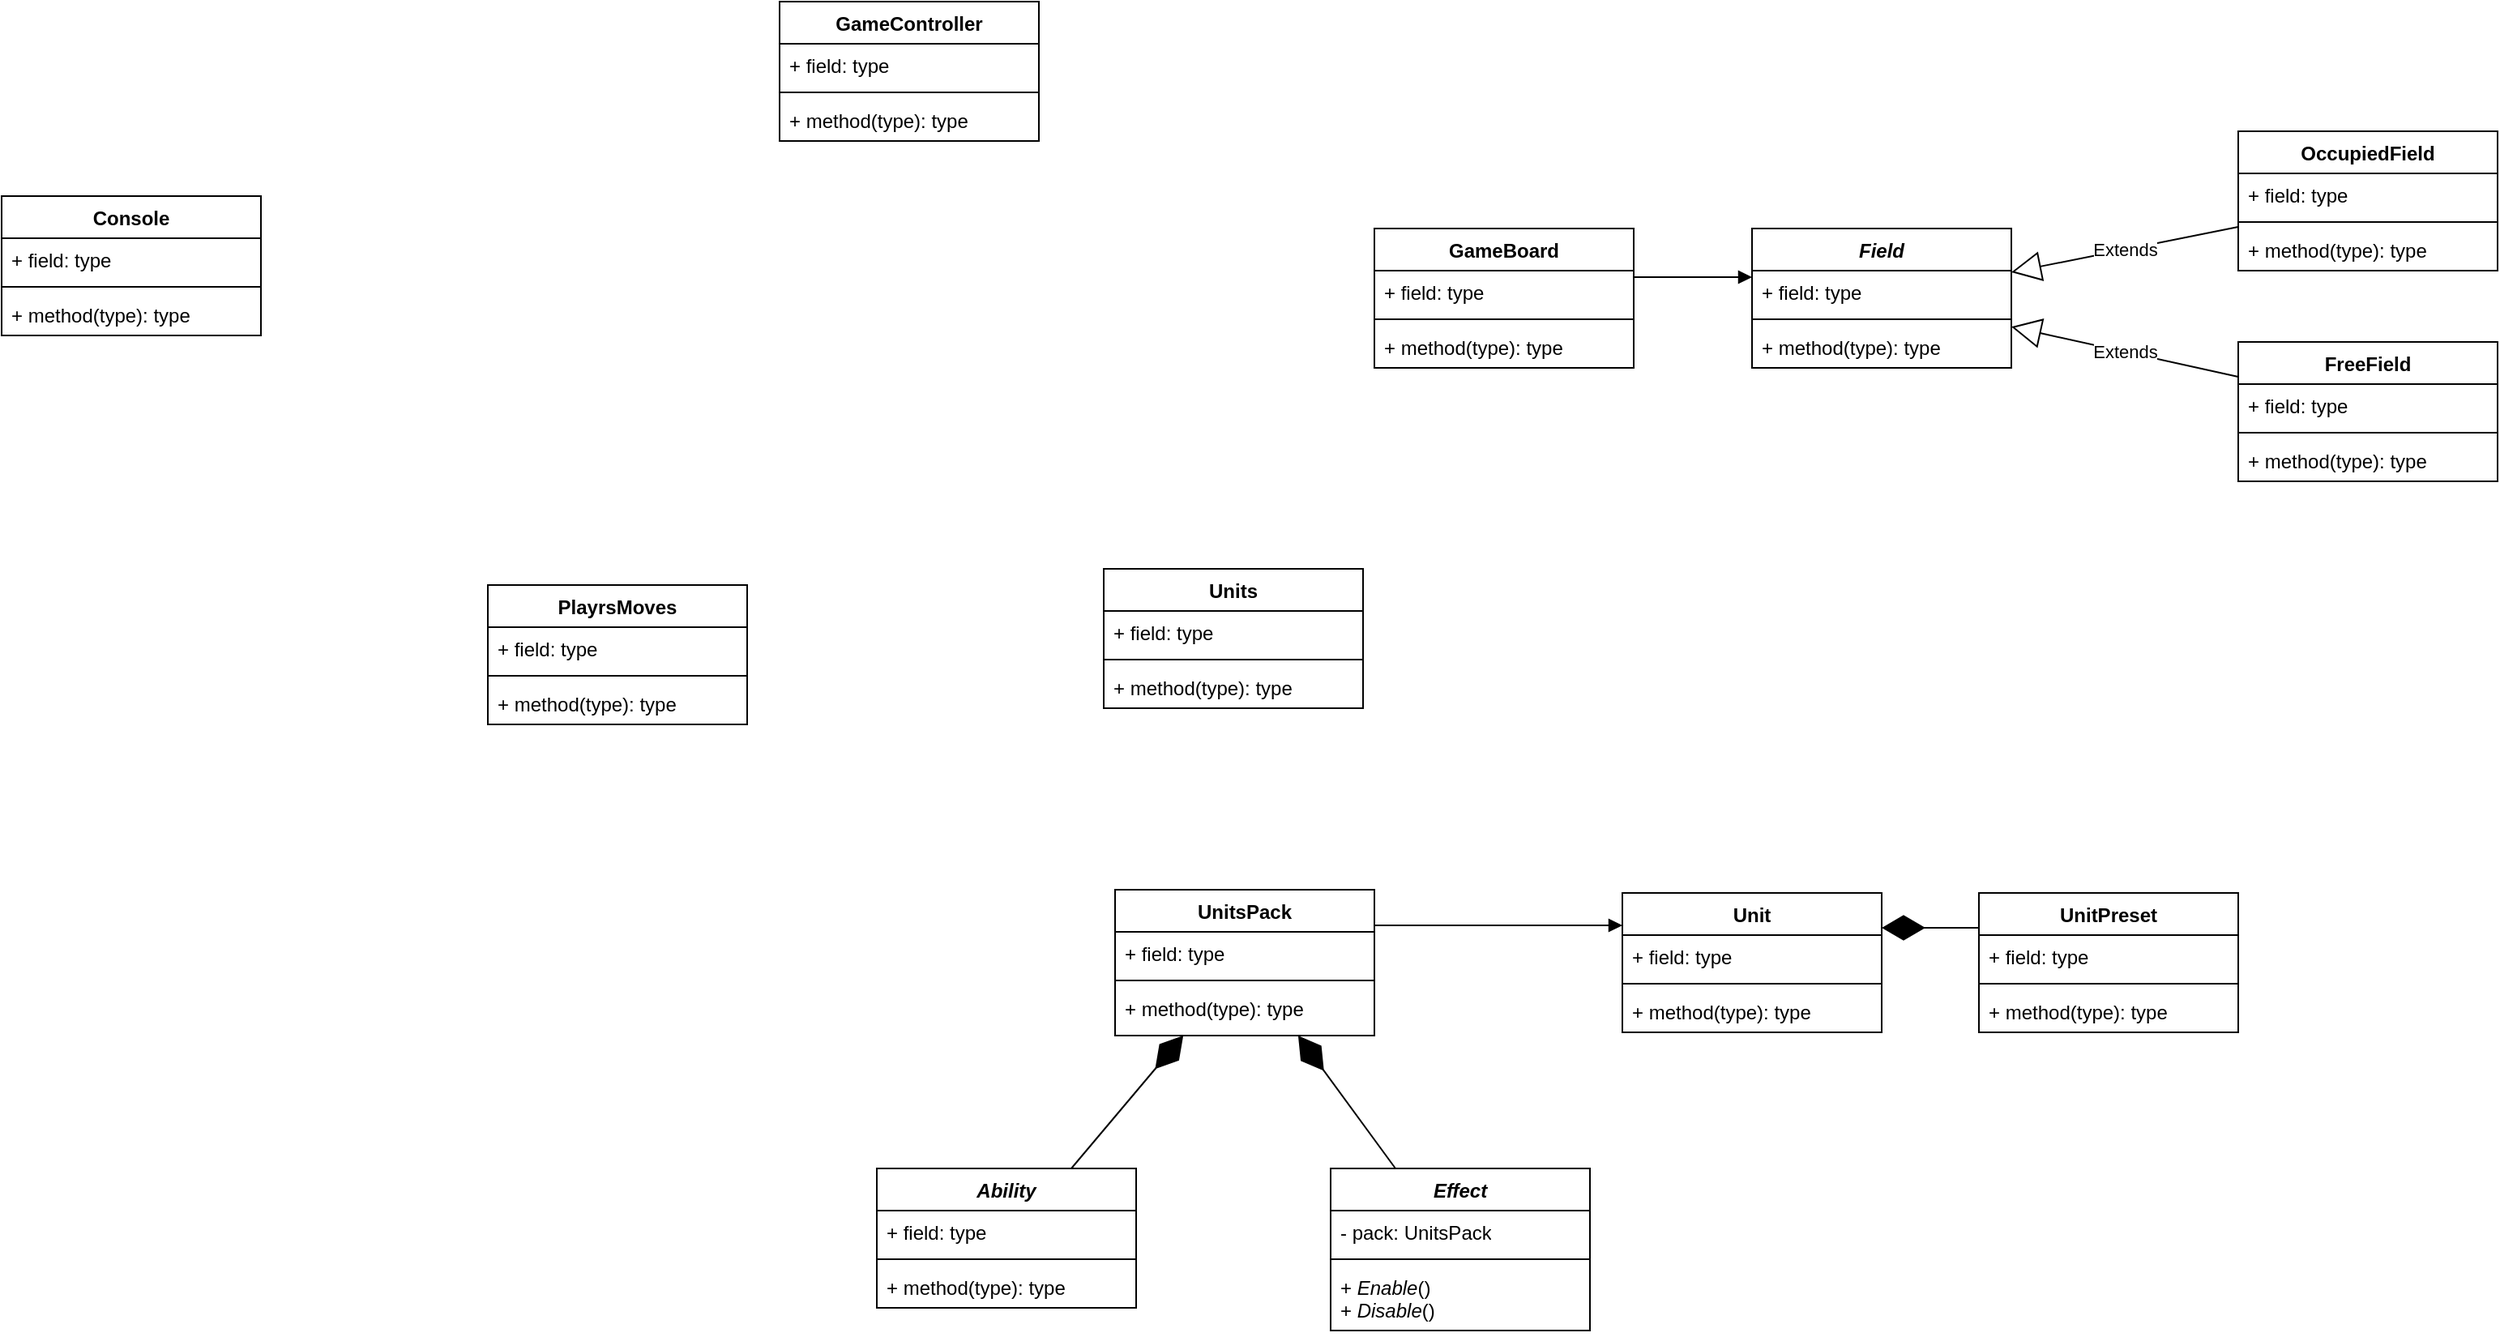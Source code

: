 <mxfile version="21.6.9" type="github">
  <diagram id="C5RBs43oDa-KdzZeNtuy" name="Page-1">
    <mxGraphModel dx="2250" dy="819" grid="1" gridSize="10" guides="1" tooltips="1" connect="1" arrows="1" fold="1" page="1" pageScale="1" pageWidth="827" pageHeight="1169" math="0" shadow="0">
      <root>
        <mxCell id="WIyWlLk6GJQsqaUBKTNV-0" />
        <mxCell id="WIyWlLk6GJQsqaUBKTNV-1" parent="WIyWlLk6GJQsqaUBKTNV-0" />
        <mxCell id="EaTMiEXX-xrMI2xyaHmL-0" value="GameController" style="swimlane;fontStyle=1;align=center;verticalAlign=top;childLayout=stackLayout;horizontal=1;startSize=26;horizontalStack=0;resizeParent=1;resizeParentMax=0;resizeLast=0;collapsible=1;marginBottom=0;whiteSpace=wrap;html=1;" vertex="1" parent="WIyWlLk6GJQsqaUBKTNV-1">
          <mxGeometry x="300" width="160" height="86" as="geometry" />
        </mxCell>
        <mxCell id="EaTMiEXX-xrMI2xyaHmL-1" value="+ field: type" style="text;strokeColor=none;fillColor=none;align=left;verticalAlign=top;spacingLeft=4;spacingRight=4;overflow=hidden;rotatable=0;points=[[0,0.5],[1,0.5]];portConstraint=eastwest;whiteSpace=wrap;html=1;" vertex="1" parent="EaTMiEXX-xrMI2xyaHmL-0">
          <mxGeometry y="26" width="160" height="26" as="geometry" />
        </mxCell>
        <mxCell id="EaTMiEXX-xrMI2xyaHmL-2" value="" style="line;strokeWidth=1;fillColor=none;align=left;verticalAlign=middle;spacingTop=-1;spacingLeft=3;spacingRight=3;rotatable=0;labelPosition=right;points=[];portConstraint=eastwest;strokeColor=inherit;" vertex="1" parent="EaTMiEXX-xrMI2xyaHmL-0">
          <mxGeometry y="52" width="160" height="8" as="geometry" />
        </mxCell>
        <mxCell id="EaTMiEXX-xrMI2xyaHmL-3" value="+ method(type): type" style="text;strokeColor=none;fillColor=none;align=left;verticalAlign=top;spacingLeft=4;spacingRight=4;overflow=hidden;rotatable=0;points=[[0,0.5],[1,0.5]];portConstraint=eastwest;whiteSpace=wrap;html=1;" vertex="1" parent="EaTMiEXX-xrMI2xyaHmL-0">
          <mxGeometry y="60" width="160" height="26" as="geometry" />
        </mxCell>
        <mxCell id="EaTMiEXX-xrMI2xyaHmL-4" value="GameBoard&lt;br&gt;" style="swimlane;fontStyle=1;align=center;verticalAlign=top;childLayout=stackLayout;horizontal=1;startSize=26;horizontalStack=0;resizeParent=1;resizeParentMax=0;resizeLast=0;collapsible=1;marginBottom=0;whiteSpace=wrap;html=1;" vertex="1" parent="WIyWlLk6GJQsqaUBKTNV-1">
          <mxGeometry x="667" y="140" width="160" height="86" as="geometry" />
        </mxCell>
        <mxCell id="EaTMiEXX-xrMI2xyaHmL-5" value="+ field: type" style="text;strokeColor=none;fillColor=none;align=left;verticalAlign=top;spacingLeft=4;spacingRight=4;overflow=hidden;rotatable=0;points=[[0,0.5],[1,0.5]];portConstraint=eastwest;whiteSpace=wrap;html=1;" vertex="1" parent="EaTMiEXX-xrMI2xyaHmL-4">
          <mxGeometry y="26" width="160" height="26" as="geometry" />
        </mxCell>
        <mxCell id="EaTMiEXX-xrMI2xyaHmL-6" value="" style="line;strokeWidth=1;fillColor=none;align=left;verticalAlign=middle;spacingTop=-1;spacingLeft=3;spacingRight=3;rotatable=0;labelPosition=right;points=[];portConstraint=eastwest;strokeColor=inherit;" vertex="1" parent="EaTMiEXX-xrMI2xyaHmL-4">
          <mxGeometry y="52" width="160" height="8" as="geometry" />
        </mxCell>
        <mxCell id="EaTMiEXX-xrMI2xyaHmL-7" value="+ method(type): type" style="text;strokeColor=none;fillColor=none;align=left;verticalAlign=top;spacingLeft=4;spacingRight=4;overflow=hidden;rotatable=0;points=[[0,0.5],[1,0.5]];portConstraint=eastwest;whiteSpace=wrap;html=1;" vertex="1" parent="EaTMiEXX-xrMI2xyaHmL-4">
          <mxGeometry y="60" width="160" height="26" as="geometry" />
        </mxCell>
        <mxCell id="EaTMiEXX-xrMI2xyaHmL-8" value="PlayrsMoves" style="swimlane;fontStyle=1;align=center;verticalAlign=top;childLayout=stackLayout;horizontal=1;startSize=26;horizontalStack=0;resizeParent=1;resizeParentMax=0;resizeLast=0;collapsible=1;marginBottom=0;whiteSpace=wrap;html=1;" vertex="1" parent="WIyWlLk6GJQsqaUBKTNV-1">
          <mxGeometry x="120" y="360" width="160" height="86" as="geometry" />
        </mxCell>
        <mxCell id="EaTMiEXX-xrMI2xyaHmL-9" value="+ field: type" style="text;strokeColor=none;fillColor=none;align=left;verticalAlign=top;spacingLeft=4;spacingRight=4;overflow=hidden;rotatable=0;points=[[0,0.5],[1,0.5]];portConstraint=eastwest;whiteSpace=wrap;html=1;" vertex="1" parent="EaTMiEXX-xrMI2xyaHmL-8">
          <mxGeometry y="26" width="160" height="26" as="geometry" />
        </mxCell>
        <mxCell id="EaTMiEXX-xrMI2xyaHmL-10" value="" style="line;strokeWidth=1;fillColor=none;align=left;verticalAlign=middle;spacingTop=-1;spacingLeft=3;spacingRight=3;rotatable=0;labelPosition=right;points=[];portConstraint=eastwest;strokeColor=inherit;" vertex="1" parent="EaTMiEXX-xrMI2xyaHmL-8">
          <mxGeometry y="52" width="160" height="8" as="geometry" />
        </mxCell>
        <mxCell id="EaTMiEXX-xrMI2xyaHmL-11" value="+ method(type): type" style="text;strokeColor=none;fillColor=none;align=left;verticalAlign=top;spacingLeft=4;spacingRight=4;overflow=hidden;rotatable=0;points=[[0,0.5],[1,0.5]];portConstraint=eastwest;whiteSpace=wrap;html=1;" vertex="1" parent="EaTMiEXX-xrMI2xyaHmL-8">
          <mxGeometry y="60" width="160" height="26" as="geometry" />
        </mxCell>
        <mxCell id="EaTMiEXX-xrMI2xyaHmL-12" value="Console&lt;br&gt;" style="swimlane;fontStyle=1;align=center;verticalAlign=top;childLayout=stackLayout;horizontal=1;startSize=26;horizontalStack=0;resizeParent=1;resizeParentMax=0;resizeLast=0;collapsible=1;marginBottom=0;whiteSpace=wrap;html=1;" vertex="1" parent="WIyWlLk6GJQsqaUBKTNV-1">
          <mxGeometry x="-180" y="120" width="160" height="86" as="geometry" />
        </mxCell>
        <mxCell id="EaTMiEXX-xrMI2xyaHmL-13" value="+ field: type" style="text;strokeColor=none;fillColor=none;align=left;verticalAlign=top;spacingLeft=4;spacingRight=4;overflow=hidden;rotatable=0;points=[[0,0.5],[1,0.5]];portConstraint=eastwest;whiteSpace=wrap;html=1;" vertex="1" parent="EaTMiEXX-xrMI2xyaHmL-12">
          <mxGeometry y="26" width="160" height="26" as="geometry" />
        </mxCell>
        <mxCell id="EaTMiEXX-xrMI2xyaHmL-14" value="" style="line;strokeWidth=1;fillColor=none;align=left;verticalAlign=middle;spacingTop=-1;spacingLeft=3;spacingRight=3;rotatable=0;labelPosition=right;points=[];portConstraint=eastwest;strokeColor=inherit;" vertex="1" parent="EaTMiEXX-xrMI2xyaHmL-12">
          <mxGeometry y="52" width="160" height="8" as="geometry" />
        </mxCell>
        <mxCell id="EaTMiEXX-xrMI2xyaHmL-15" value="+ method(type): type" style="text;strokeColor=none;fillColor=none;align=left;verticalAlign=top;spacingLeft=4;spacingRight=4;overflow=hidden;rotatable=0;points=[[0,0.5],[1,0.5]];portConstraint=eastwest;whiteSpace=wrap;html=1;" vertex="1" parent="EaTMiEXX-xrMI2xyaHmL-12">
          <mxGeometry y="60" width="160" height="26" as="geometry" />
        </mxCell>
        <mxCell id="EaTMiEXX-xrMI2xyaHmL-16" value="Units" style="swimlane;fontStyle=1;align=center;verticalAlign=top;childLayout=stackLayout;horizontal=1;startSize=26;horizontalStack=0;resizeParent=1;resizeParentMax=0;resizeLast=0;collapsible=1;marginBottom=0;whiteSpace=wrap;html=1;" vertex="1" parent="WIyWlLk6GJQsqaUBKTNV-1">
          <mxGeometry x="500" y="350" width="160" height="86" as="geometry" />
        </mxCell>
        <mxCell id="EaTMiEXX-xrMI2xyaHmL-17" value="+ field: type" style="text;strokeColor=none;fillColor=none;align=left;verticalAlign=top;spacingLeft=4;spacingRight=4;overflow=hidden;rotatable=0;points=[[0,0.5],[1,0.5]];portConstraint=eastwest;whiteSpace=wrap;html=1;" vertex="1" parent="EaTMiEXX-xrMI2xyaHmL-16">
          <mxGeometry y="26" width="160" height="26" as="geometry" />
        </mxCell>
        <mxCell id="EaTMiEXX-xrMI2xyaHmL-18" value="" style="line;strokeWidth=1;fillColor=none;align=left;verticalAlign=middle;spacingTop=-1;spacingLeft=3;spacingRight=3;rotatable=0;labelPosition=right;points=[];portConstraint=eastwest;strokeColor=inherit;" vertex="1" parent="EaTMiEXX-xrMI2xyaHmL-16">
          <mxGeometry y="52" width="160" height="8" as="geometry" />
        </mxCell>
        <mxCell id="EaTMiEXX-xrMI2xyaHmL-19" value="+ method(type): type" style="text;strokeColor=none;fillColor=none;align=left;verticalAlign=top;spacingLeft=4;spacingRight=4;overflow=hidden;rotatable=0;points=[[0,0.5],[1,0.5]];portConstraint=eastwest;whiteSpace=wrap;html=1;" vertex="1" parent="EaTMiEXX-xrMI2xyaHmL-16">
          <mxGeometry y="60" width="160" height="26" as="geometry" />
        </mxCell>
        <mxCell id="EaTMiEXX-xrMI2xyaHmL-20" value="UnitsPack" style="swimlane;fontStyle=1;align=center;verticalAlign=top;childLayout=stackLayout;horizontal=1;startSize=26;horizontalStack=0;resizeParent=1;resizeParentMax=0;resizeLast=0;collapsible=1;marginBottom=0;whiteSpace=wrap;html=1;" vertex="1" parent="WIyWlLk6GJQsqaUBKTNV-1">
          <mxGeometry x="507" y="548" width="160" height="90" as="geometry" />
        </mxCell>
        <mxCell id="EaTMiEXX-xrMI2xyaHmL-21" value="+ field: type" style="text;strokeColor=none;fillColor=none;align=left;verticalAlign=top;spacingLeft=4;spacingRight=4;overflow=hidden;rotatable=0;points=[[0,0.5],[1,0.5]];portConstraint=eastwest;whiteSpace=wrap;html=1;" vertex="1" parent="EaTMiEXX-xrMI2xyaHmL-20">
          <mxGeometry y="26" width="160" height="26" as="geometry" />
        </mxCell>
        <mxCell id="EaTMiEXX-xrMI2xyaHmL-22" value="" style="line;strokeWidth=1;fillColor=none;align=left;verticalAlign=middle;spacingTop=-1;spacingLeft=3;spacingRight=3;rotatable=0;labelPosition=right;points=[];portConstraint=eastwest;strokeColor=inherit;" vertex="1" parent="EaTMiEXX-xrMI2xyaHmL-20">
          <mxGeometry y="52" width="160" height="8" as="geometry" />
        </mxCell>
        <mxCell id="EaTMiEXX-xrMI2xyaHmL-23" value="+ method(type): type" style="text;strokeColor=none;fillColor=none;align=left;verticalAlign=top;spacingLeft=4;spacingRight=4;overflow=hidden;rotatable=0;points=[[0,0.5],[1,0.5]];portConstraint=eastwest;whiteSpace=wrap;html=1;" vertex="1" parent="EaTMiEXX-xrMI2xyaHmL-20">
          <mxGeometry y="60" width="160" height="30" as="geometry" />
        </mxCell>
        <mxCell id="EaTMiEXX-xrMI2xyaHmL-24" value="&lt;i&gt;Ability&lt;/i&gt;" style="swimlane;fontStyle=1;align=center;verticalAlign=top;childLayout=stackLayout;horizontal=1;startSize=26;horizontalStack=0;resizeParent=1;resizeParentMax=0;resizeLast=0;collapsible=1;marginBottom=0;whiteSpace=wrap;html=1;" vertex="1" parent="WIyWlLk6GJQsqaUBKTNV-1">
          <mxGeometry x="360" y="720" width="160" height="86" as="geometry" />
        </mxCell>
        <mxCell id="EaTMiEXX-xrMI2xyaHmL-25" value="+ field: type" style="text;strokeColor=none;fillColor=none;align=left;verticalAlign=top;spacingLeft=4;spacingRight=4;overflow=hidden;rotatable=0;points=[[0,0.5],[1,0.5]];portConstraint=eastwest;whiteSpace=wrap;html=1;" vertex="1" parent="EaTMiEXX-xrMI2xyaHmL-24">
          <mxGeometry y="26" width="160" height="26" as="geometry" />
        </mxCell>
        <mxCell id="EaTMiEXX-xrMI2xyaHmL-26" value="" style="line;strokeWidth=1;fillColor=none;align=left;verticalAlign=middle;spacingTop=-1;spacingLeft=3;spacingRight=3;rotatable=0;labelPosition=right;points=[];portConstraint=eastwest;strokeColor=inherit;" vertex="1" parent="EaTMiEXX-xrMI2xyaHmL-24">
          <mxGeometry y="52" width="160" height="8" as="geometry" />
        </mxCell>
        <mxCell id="EaTMiEXX-xrMI2xyaHmL-27" value="+ method(type): type" style="text;strokeColor=none;fillColor=none;align=left;verticalAlign=top;spacingLeft=4;spacingRight=4;overflow=hidden;rotatable=0;points=[[0,0.5],[1,0.5]];portConstraint=eastwest;whiteSpace=wrap;html=1;" vertex="1" parent="EaTMiEXX-xrMI2xyaHmL-24">
          <mxGeometry y="60" width="160" height="26" as="geometry" />
        </mxCell>
        <mxCell id="EaTMiEXX-xrMI2xyaHmL-38" value="&lt;i&gt;Effect&lt;/i&gt;" style="swimlane;fontStyle=1;align=center;verticalAlign=top;childLayout=stackLayout;horizontal=1;startSize=26;horizontalStack=0;resizeParent=1;resizeParentMax=0;resizeLast=0;collapsible=1;marginBottom=0;whiteSpace=wrap;html=1;" vertex="1" parent="WIyWlLk6GJQsqaUBKTNV-1">
          <mxGeometry x="640" y="720" width="160" height="100" as="geometry" />
        </mxCell>
        <mxCell id="EaTMiEXX-xrMI2xyaHmL-39" value="- pack: UnitsPack" style="text;strokeColor=none;fillColor=none;align=left;verticalAlign=top;spacingLeft=4;spacingRight=4;overflow=hidden;rotatable=0;points=[[0,0.5],[1,0.5]];portConstraint=eastwest;whiteSpace=wrap;html=1;" vertex="1" parent="EaTMiEXX-xrMI2xyaHmL-38">
          <mxGeometry y="26" width="160" height="26" as="geometry" />
        </mxCell>
        <mxCell id="EaTMiEXX-xrMI2xyaHmL-40" value="" style="line;strokeWidth=1;fillColor=none;align=left;verticalAlign=middle;spacingTop=-1;spacingLeft=3;spacingRight=3;rotatable=0;labelPosition=right;points=[];portConstraint=eastwest;strokeColor=inherit;" vertex="1" parent="EaTMiEXX-xrMI2xyaHmL-38">
          <mxGeometry y="52" width="160" height="8" as="geometry" />
        </mxCell>
        <mxCell id="EaTMiEXX-xrMI2xyaHmL-41" value="+&amp;nbsp;&lt;i style=&quot;border-color: var(--border-color);&quot;&gt;Enable&lt;/i&gt;()&lt;br style=&quot;border-color: var(--border-color);&quot;&gt;+&amp;nbsp;&lt;i style=&quot;border-color: var(--border-color);&quot;&gt;Disable&lt;/i&gt;()" style="text;strokeColor=none;fillColor=none;align=left;verticalAlign=top;spacingLeft=4;spacingRight=4;overflow=hidden;rotatable=0;points=[[0,0.5],[1,0.5]];portConstraint=eastwest;whiteSpace=wrap;html=1;" vertex="1" parent="EaTMiEXX-xrMI2xyaHmL-38">
          <mxGeometry y="60" width="160" height="40" as="geometry" />
        </mxCell>
        <mxCell id="EaTMiEXX-xrMI2xyaHmL-43" value="" style="endArrow=diamondThin;endFill=1;endSize=24;html=1;rounded=0;exitX=0.75;exitY=0;exitDx=0;exitDy=0;" edge="1" parent="WIyWlLk6GJQsqaUBKTNV-1" source="EaTMiEXX-xrMI2xyaHmL-24" target="EaTMiEXX-xrMI2xyaHmL-20">
          <mxGeometry width="160" relative="1" as="geometry">
            <mxPoint x="500" y="680" as="sourcePoint" />
            <mxPoint x="570" y="690" as="targetPoint" />
          </mxGeometry>
        </mxCell>
        <mxCell id="EaTMiEXX-xrMI2xyaHmL-44" value="Unit" style="swimlane;fontStyle=1;align=center;verticalAlign=top;childLayout=stackLayout;horizontal=1;startSize=26;horizontalStack=0;resizeParent=1;resizeParentMax=0;resizeLast=0;collapsible=1;marginBottom=0;whiteSpace=wrap;html=1;" vertex="1" parent="WIyWlLk6GJQsqaUBKTNV-1">
          <mxGeometry x="820" y="550" width="160" height="86" as="geometry" />
        </mxCell>
        <mxCell id="EaTMiEXX-xrMI2xyaHmL-45" value="+ field: type" style="text;strokeColor=none;fillColor=none;align=left;verticalAlign=top;spacingLeft=4;spacingRight=4;overflow=hidden;rotatable=0;points=[[0,0.5],[1,0.5]];portConstraint=eastwest;whiteSpace=wrap;html=1;" vertex="1" parent="EaTMiEXX-xrMI2xyaHmL-44">
          <mxGeometry y="26" width="160" height="26" as="geometry" />
        </mxCell>
        <mxCell id="EaTMiEXX-xrMI2xyaHmL-46" value="" style="line;strokeWidth=1;fillColor=none;align=left;verticalAlign=middle;spacingTop=-1;spacingLeft=3;spacingRight=3;rotatable=0;labelPosition=right;points=[];portConstraint=eastwest;strokeColor=inherit;" vertex="1" parent="EaTMiEXX-xrMI2xyaHmL-44">
          <mxGeometry y="52" width="160" height="8" as="geometry" />
        </mxCell>
        <mxCell id="EaTMiEXX-xrMI2xyaHmL-47" value="+ method(type): type" style="text;strokeColor=none;fillColor=none;align=left;verticalAlign=top;spacingLeft=4;spacingRight=4;overflow=hidden;rotatable=0;points=[[0,0.5],[1,0.5]];portConstraint=eastwest;whiteSpace=wrap;html=1;" vertex="1" parent="EaTMiEXX-xrMI2xyaHmL-44">
          <mxGeometry y="60" width="160" height="26" as="geometry" />
        </mxCell>
        <mxCell id="EaTMiEXX-xrMI2xyaHmL-49" value="" style="endArrow=diamondThin;endFill=1;endSize=24;html=1;rounded=0;exitX=0.25;exitY=0;exitDx=0;exitDy=0;" edge="1" parent="WIyWlLk6GJQsqaUBKTNV-1" source="EaTMiEXX-xrMI2xyaHmL-38" target="EaTMiEXX-xrMI2xyaHmL-20">
          <mxGeometry width="160" relative="1" as="geometry">
            <mxPoint x="490" y="730" as="sourcePoint" />
            <mxPoint x="567" y="650" as="targetPoint" />
          </mxGeometry>
        </mxCell>
        <mxCell id="EaTMiEXX-xrMI2xyaHmL-51" value="&lt;i&gt;Field&lt;/i&gt;" style="swimlane;fontStyle=1;align=center;verticalAlign=top;childLayout=stackLayout;horizontal=1;startSize=26;horizontalStack=0;resizeParent=1;resizeParentMax=0;resizeLast=0;collapsible=1;marginBottom=0;whiteSpace=wrap;html=1;" vertex="1" parent="WIyWlLk6GJQsqaUBKTNV-1">
          <mxGeometry x="900" y="140" width="160" height="86" as="geometry" />
        </mxCell>
        <mxCell id="EaTMiEXX-xrMI2xyaHmL-52" value="+ field: type" style="text;strokeColor=none;fillColor=none;align=left;verticalAlign=top;spacingLeft=4;spacingRight=4;overflow=hidden;rotatable=0;points=[[0,0.5],[1,0.5]];portConstraint=eastwest;whiteSpace=wrap;html=1;" vertex="1" parent="EaTMiEXX-xrMI2xyaHmL-51">
          <mxGeometry y="26" width="160" height="26" as="geometry" />
        </mxCell>
        <mxCell id="EaTMiEXX-xrMI2xyaHmL-53" value="" style="line;strokeWidth=1;fillColor=none;align=left;verticalAlign=middle;spacingTop=-1;spacingLeft=3;spacingRight=3;rotatable=0;labelPosition=right;points=[];portConstraint=eastwest;strokeColor=inherit;" vertex="1" parent="EaTMiEXX-xrMI2xyaHmL-51">
          <mxGeometry y="52" width="160" height="8" as="geometry" />
        </mxCell>
        <mxCell id="EaTMiEXX-xrMI2xyaHmL-54" value="+ method(type): type" style="text;strokeColor=none;fillColor=none;align=left;verticalAlign=top;spacingLeft=4;spacingRight=4;overflow=hidden;rotatable=0;points=[[0,0.5],[1,0.5]];portConstraint=eastwest;whiteSpace=wrap;html=1;" vertex="1" parent="EaTMiEXX-xrMI2xyaHmL-51">
          <mxGeometry y="60" width="160" height="26" as="geometry" />
        </mxCell>
        <mxCell id="EaTMiEXX-xrMI2xyaHmL-56" value="UnitPreset&lt;br&gt;" style="swimlane;fontStyle=1;align=center;verticalAlign=top;childLayout=stackLayout;horizontal=1;startSize=26;horizontalStack=0;resizeParent=1;resizeParentMax=0;resizeLast=0;collapsible=1;marginBottom=0;whiteSpace=wrap;html=1;" vertex="1" parent="WIyWlLk6GJQsqaUBKTNV-1">
          <mxGeometry x="1040" y="550" width="160" height="86" as="geometry" />
        </mxCell>
        <mxCell id="EaTMiEXX-xrMI2xyaHmL-57" value="+ field: type" style="text;strokeColor=none;fillColor=none;align=left;verticalAlign=top;spacingLeft=4;spacingRight=4;overflow=hidden;rotatable=0;points=[[0,0.5],[1,0.5]];portConstraint=eastwest;whiteSpace=wrap;html=1;" vertex="1" parent="EaTMiEXX-xrMI2xyaHmL-56">
          <mxGeometry y="26" width="160" height="26" as="geometry" />
        </mxCell>
        <mxCell id="EaTMiEXX-xrMI2xyaHmL-58" value="" style="line;strokeWidth=1;fillColor=none;align=left;verticalAlign=middle;spacingTop=-1;spacingLeft=3;spacingRight=3;rotatable=0;labelPosition=right;points=[];portConstraint=eastwest;strokeColor=inherit;" vertex="1" parent="EaTMiEXX-xrMI2xyaHmL-56">
          <mxGeometry y="52" width="160" height="8" as="geometry" />
        </mxCell>
        <mxCell id="EaTMiEXX-xrMI2xyaHmL-59" value="+ method(type): type" style="text;strokeColor=none;fillColor=none;align=left;verticalAlign=top;spacingLeft=4;spacingRight=4;overflow=hidden;rotatable=0;points=[[0,0.5],[1,0.5]];portConstraint=eastwest;whiteSpace=wrap;html=1;" vertex="1" parent="EaTMiEXX-xrMI2xyaHmL-56">
          <mxGeometry y="60" width="160" height="26" as="geometry" />
        </mxCell>
        <mxCell id="EaTMiEXX-xrMI2xyaHmL-60" value="" style="endArrow=diamondThin;endFill=1;endSize=24;html=1;rounded=0;entryX=1;entryY=0.25;entryDx=0;entryDy=0;exitX=0;exitY=0.25;exitDx=0;exitDy=0;" edge="1" parent="WIyWlLk6GJQsqaUBKTNV-1" source="EaTMiEXX-xrMI2xyaHmL-56" target="EaTMiEXX-xrMI2xyaHmL-44">
          <mxGeometry width="160" relative="1" as="geometry">
            <mxPoint x="850" y="710" as="sourcePoint" />
            <mxPoint x="1010" y="710" as="targetPoint" />
          </mxGeometry>
        </mxCell>
        <mxCell id="EaTMiEXX-xrMI2xyaHmL-61" value="FreeField" style="swimlane;fontStyle=1;align=center;verticalAlign=top;childLayout=stackLayout;horizontal=1;startSize=26;horizontalStack=0;resizeParent=1;resizeParentMax=0;resizeLast=0;collapsible=1;marginBottom=0;whiteSpace=wrap;html=1;" vertex="1" parent="WIyWlLk6GJQsqaUBKTNV-1">
          <mxGeometry x="1200" y="210" width="160" height="86" as="geometry" />
        </mxCell>
        <mxCell id="EaTMiEXX-xrMI2xyaHmL-62" value="+ field: type" style="text;strokeColor=none;fillColor=none;align=left;verticalAlign=top;spacingLeft=4;spacingRight=4;overflow=hidden;rotatable=0;points=[[0,0.5],[1,0.5]];portConstraint=eastwest;whiteSpace=wrap;html=1;" vertex="1" parent="EaTMiEXX-xrMI2xyaHmL-61">
          <mxGeometry y="26" width="160" height="26" as="geometry" />
        </mxCell>
        <mxCell id="EaTMiEXX-xrMI2xyaHmL-63" value="" style="line;strokeWidth=1;fillColor=none;align=left;verticalAlign=middle;spacingTop=-1;spacingLeft=3;spacingRight=3;rotatable=0;labelPosition=right;points=[];portConstraint=eastwest;strokeColor=inherit;" vertex="1" parent="EaTMiEXX-xrMI2xyaHmL-61">
          <mxGeometry y="52" width="160" height="8" as="geometry" />
        </mxCell>
        <mxCell id="EaTMiEXX-xrMI2xyaHmL-64" value="+ method(type): type" style="text;strokeColor=none;fillColor=none;align=left;verticalAlign=top;spacingLeft=4;spacingRight=4;overflow=hidden;rotatable=0;points=[[0,0.5],[1,0.5]];portConstraint=eastwest;whiteSpace=wrap;html=1;" vertex="1" parent="EaTMiEXX-xrMI2xyaHmL-61">
          <mxGeometry y="60" width="160" height="26" as="geometry" />
        </mxCell>
        <mxCell id="EaTMiEXX-xrMI2xyaHmL-65" value="OccupiedField" style="swimlane;fontStyle=1;align=center;verticalAlign=top;childLayout=stackLayout;horizontal=1;startSize=26;horizontalStack=0;resizeParent=1;resizeParentMax=0;resizeLast=0;collapsible=1;marginBottom=0;whiteSpace=wrap;html=1;" vertex="1" parent="WIyWlLk6GJQsqaUBKTNV-1">
          <mxGeometry x="1200" y="80" width="160" height="86" as="geometry" />
        </mxCell>
        <mxCell id="EaTMiEXX-xrMI2xyaHmL-66" value="+ field: type" style="text;strokeColor=none;fillColor=none;align=left;verticalAlign=top;spacingLeft=4;spacingRight=4;overflow=hidden;rotatable=0;points=[[0,0.5],[1,0.5]];portConstraint=eastwest;whiteSpace=wrap;html=1;" vertex="1" parent="EaTMiEXX-xrMI2xyaHmL-65">
          <mxGeometry y="26" width="160" height="26" as="geometry" />
        </mxCell>
        <mxCell id="EaTMiEXX-xrMI2xyaHmL-67" value="" style="line;strokeWidth=1;fillColor=none;align=left;verticalAlign=middle;spacingTop=-1;spacingLeft=3;spacingRight=3;rotatable=0;labelPosition=right;points=[];portConstraint=eastwest;strokeColor=inherit;" vertex="1" parent="EaTMiEXX-xrMI2xyaHmL-65">
          <mxGeometry y="52" width="160" height="8" as="geometry" />
        </mxCell>
        <mxCell id="EaTMiEXX-xrMI2xyaHmL-68" value="+ method(type): type" style="text;strokeColor=none;fillColor=none;align=left;verticalAlign=top;spacingLeft=4;spacingRight=4;overflow=hidden;rotatable=0;points=[[0,0.5],[1,0.5]];portConstraint=eastwest;whiteSpace=wrap;html=1;" vertex="1" parent="EaTMiEXX-xrMI2xyaHmL-65">
          <mxGeometry y="60" width="160" height="26" as="geometry" />
        </mxCell>
        <mxCell id="EaTMiEXX-xrMI2xyaHmL-69" value="Extends" style="endArrow=block;endSize=16;endFill=0;html=1;rounded=0;exitX=0;exitY=0.25;exitDx=0;exitDy=0;" edge="1" parent="WIyWlLk6GJQsqaUBKTNV-1" source="EaTMiEXX-xrMI2xyaHmL-61" target="EaTMiEXX-xrMI2xyaHmL-51">
          <mxGeometry width="160" relative="1" as="geometry">
            <mxPoint x="750" y="550" as="sourcePoint" />
            <mxPoint x="1060" y="280" as="targetPoint" />
          </mxGeometry>
        </mxCell>
        <mxCell id="EaTMiEXX-xrMI2xyaHmL-70" value="Extends" style="endArrow=block;endSize=16;endFill=0;html=1;rounded=0;" edge="1" parent="WIyWlLk6GJQsqaUBKTNV-1" source="EaTMiEXX-xrMI2xyaHmL-65" target="EaTMiEXX-xrMI2xyaHmL-51">
          <mxGeometry width="160" relative="1" as="geometry">
            <mxPoint x="1100" y="70" as="sourcePoint" />
            <mxPoint x="1070" y="130" as="targetPoint" />
          </mxGeometry>
        </mxCell>
        <mxCell id="EaTMiEXX-xrMI2xyaHmL-75" value="" style="html=1;verticalAlign=bottom;endArrow=block;edgeStyle=elbowEdgeStyle;elbow=vertical;curved=0;rounded=0;" edge="1" parent="WIyWlLk6GJQsqaUBKTNV-1">
          <mxGeometry width="80" relative="1" as="geometry">
            <mxPoint x="667" y="570" as="sourcePoint" />
            <mxPoint x="820" y="570" as="targetPoint" />
            <Array as="points">
              <mxPoint x="700" y="570" />
            </Array>
          </mxGeometry>
        </mxCell>
        <mxCell id="EaTMiEXX-xrMI2xyaHmL-76" value="" style="html=1;verticalAlign=bottom;endArrow=block;edgeStyle=elbowEdgeStyle;elbow=vertical;curved=0;rounded=0;" edge="1" parent="WIyWlLk6GJQsqaUBKTNV-1" source="EaTMiEXX-xrMI2xyaHmL-4" target="EaTMiEXX-xrMI2xyaHmL-51">
          <mxGeometry width="80" relative="1" as="geometry">
            <mxPoint x="760" y="270" as="sourcePoint" />
            <mxPoint x="913" y="270" as="targetPoint" />
            <Array as="points">
              <mxPoint x="870" y="170" />
            </Array>
          </mxGeometry>
        </mxCell>
      </root>
    </mxGraphModel>
  </diagram>
</mxfile>
